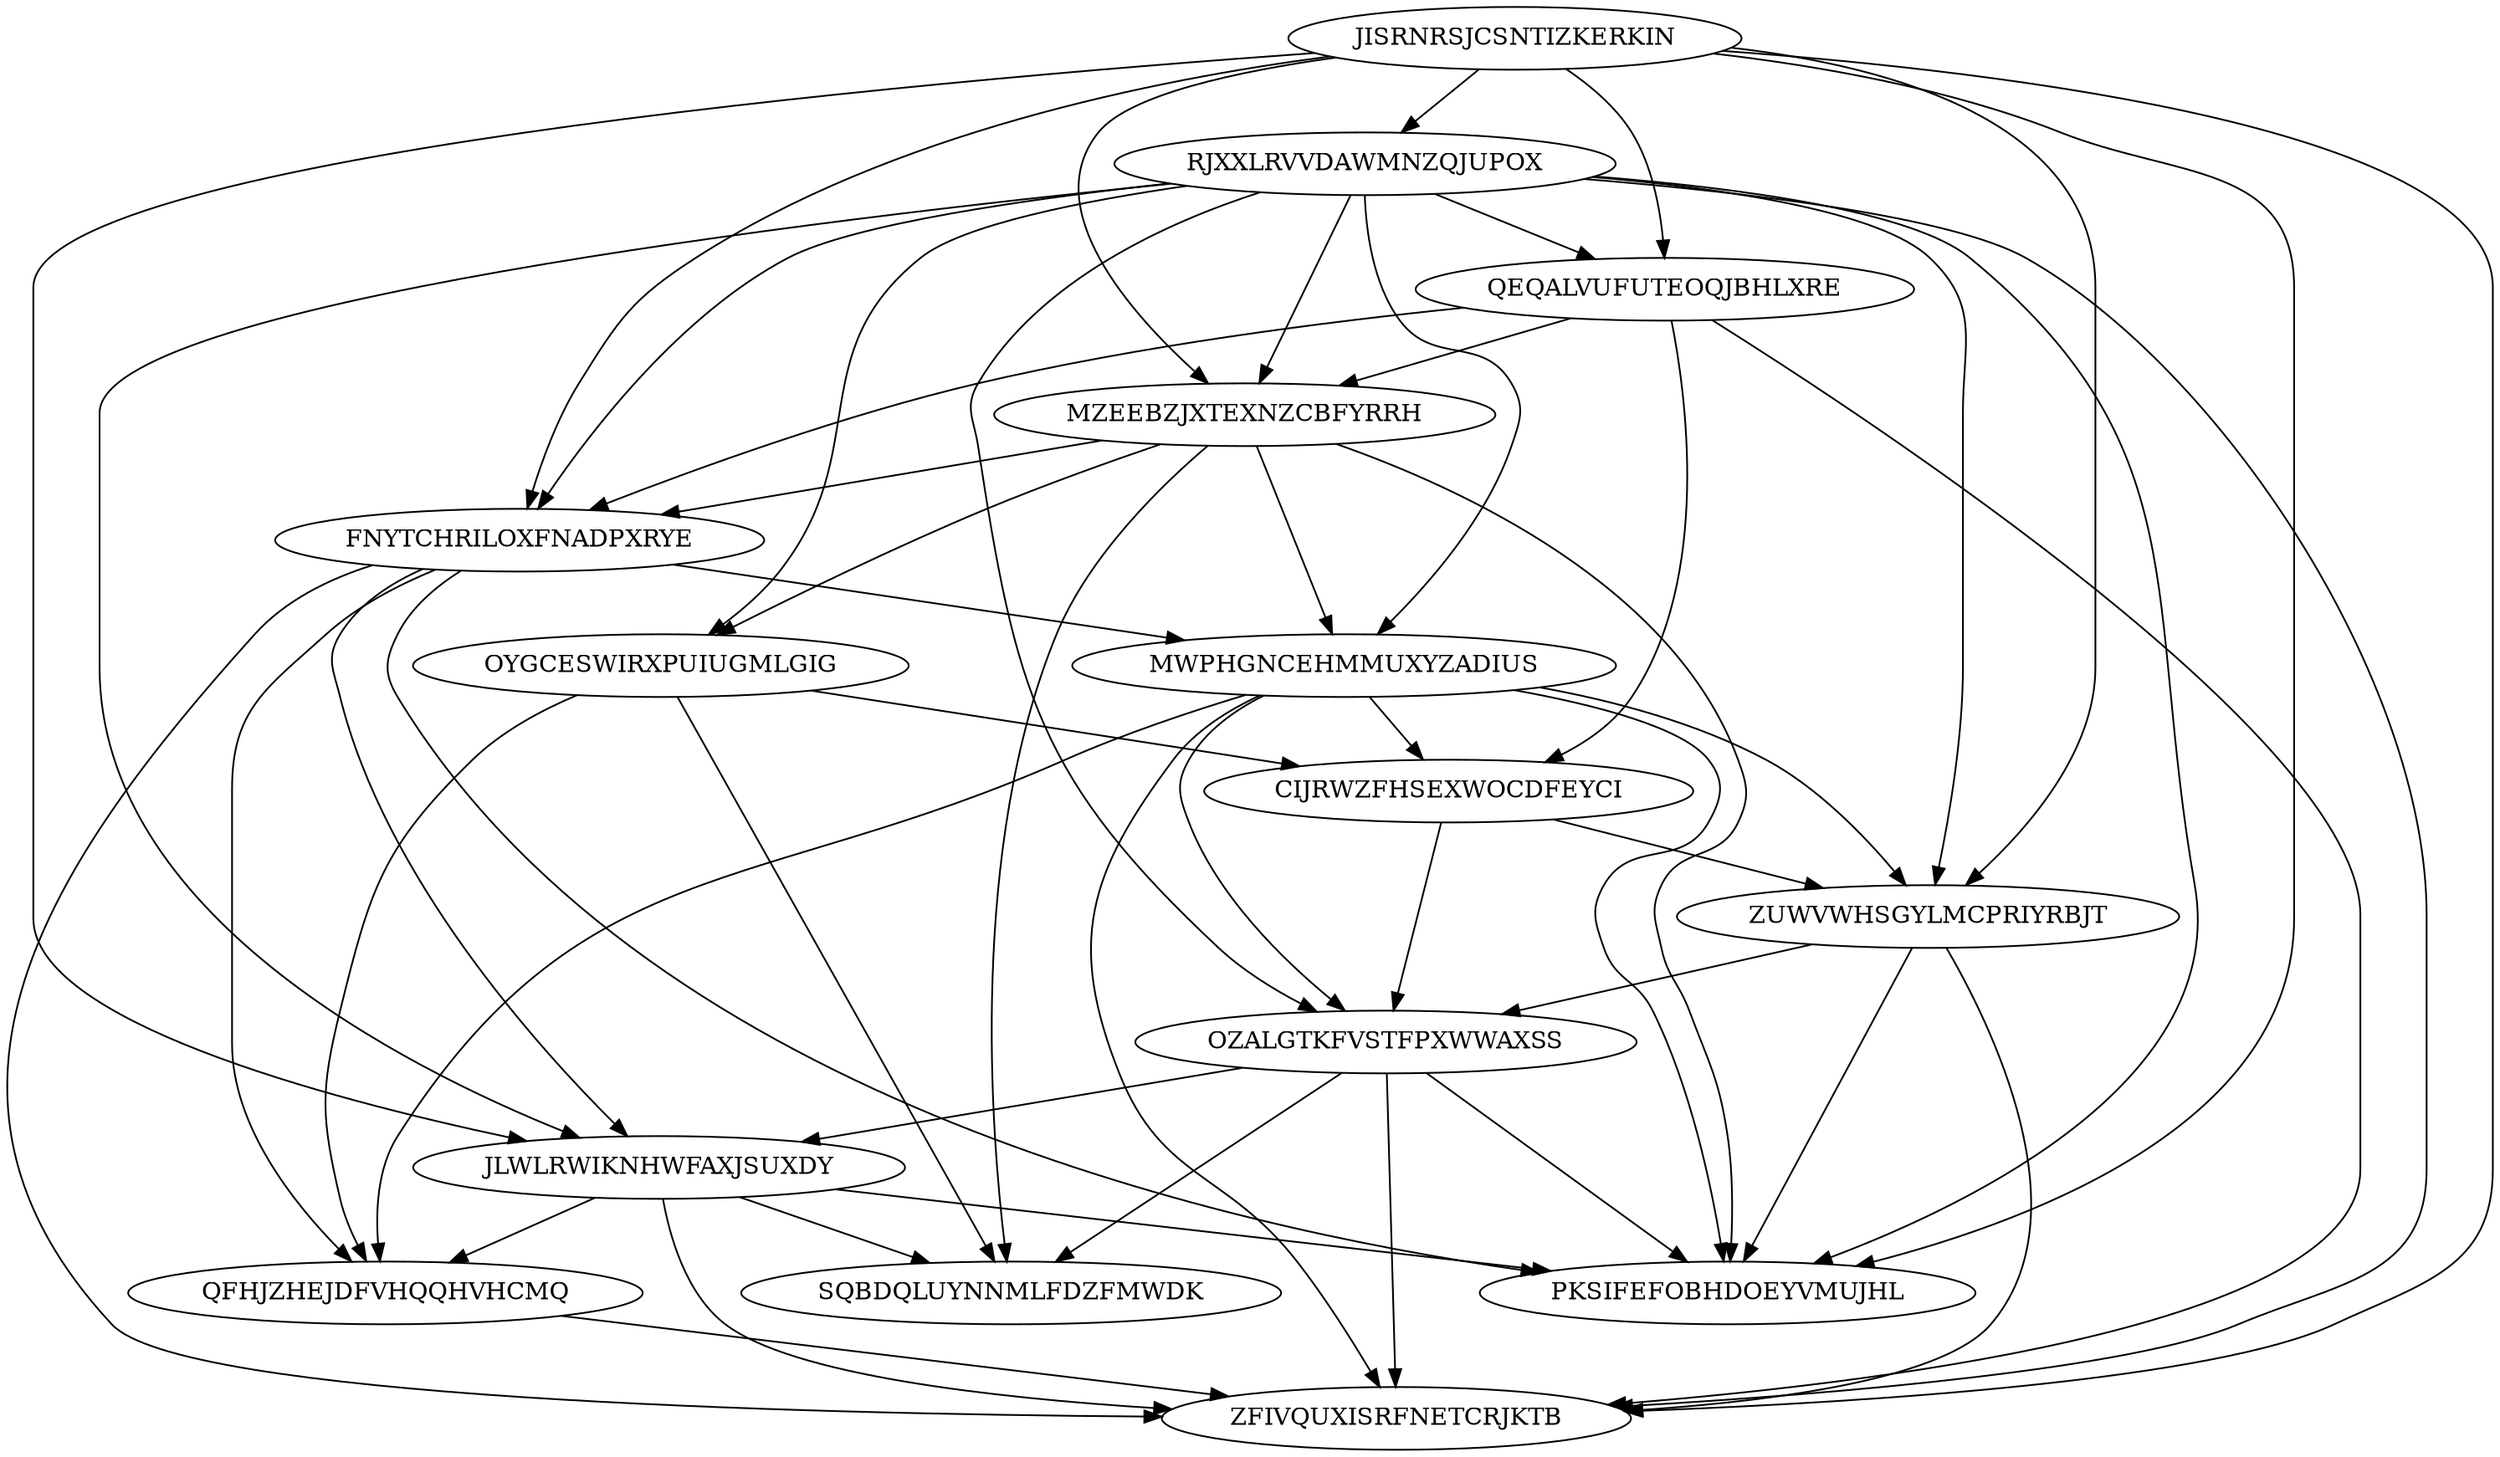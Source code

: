 digraph N15M55 {
	JISRNRSJCSNTIZKERKIN	[Weight=19];
	RJXXLRVVDAWMNZQJUPOX	[Weight=17];
	QEQALVUFUTEOQJBHLXRE	[Weight=14];
	MZEEBZJXTEXNZCBFYRRH	[Weight=14];
	OYGCESWIRXPUIUGMLGIG	[Weight=12];
	FNYTCHRILOXFNADPXRYE	[Weight=12];
	MWPHGNCEHMMUXYZADIUS	[Weight=17];
	CIJRWZFHSEXWOCDFEYCI	[Weight=17];
	ZUWVWHSGYLMCPRIYRBJT	[Weight=11];
	OZALGTKFVSTFPXWWAXSS	[Weight=18];
	JLWLRWIKNHWFAXJSUXDY	[Weight=20];
	QFHJZHEJDFVHQQHVHCMQ	[Weight=16];
	ZFIVQUXISRFNETCRJKTB	[Weight=11];
	SQBDQLUYNNMLFDZFMWDK	[Weight=19];
	PKSIFEFOBHDOEYVMUJHL	[Weight=20];
	MWPHGNCEHMMUXYZADIUS -> ZFIVQUXISRFNETCRJKTB [Weight=10];
	MZEEBZJXTEXNZCBFYRRH -> FNYTCHRILOXFNADPXRYE [Weight=14];
	RJXXLRVVDAWMNZQJUPOX -> PKSIFEFOBHDOEYVMUJHL [Weight=10];
	RJXXLRVVDAWMNZQJUPOX -> QEQALVUFUTEOQJBHLXRE [Weight=19];
	RJXXLRVVDAWMNZQJUPOX -> OZALGTKFVSTFPXWWAXSS [Weight=16];
	FNYTCHRILOXFNADPXRYE -> JLWLRWIKNHWFAXJSUXDY [Weight=15];
	JISRNRSJCSNTIZKERKIN -> ZFIVQUXISRFNETCRJKTB [Weight=10];
	RJXXLRVVDAWMNZQJUPOX -> MZEEBZJXTEXNZCBFYRRH [Weight=19];
	OZALGTKFVSTFPXWWAXSS -> PKSIFEFOBHDOEYVMUJHL [Weight=18];
	QFHJZHEJDFVHQQHVHCMQ -> ZFIVQUXISRFNETCRJKTB [Weight=16];
	OYGCESWIRXPUIUGMLGIG -> QFHJZHEJDFVHQQHVHCMQ [Weight=18];
	OZALGTKFVSTFPXWWAXSS -> ZFIVQUXISRFNETCRJKTB [Weight=17];
	FNYTCHRILOXFNADPXRYE -> ZFIVQUXISRFNETCRJKTB [Weight=19];
	RJXXLRVVDAWMNZQJUPOX -> FNYTCHRILOXFNADPXRYE [Weight=11];
	MWPHGNCEHMMUXYZADIUS -> ZUWVWHSGYLMCPRIYRBJT [Weight=19];
	JLWLRWIKNHWFAXJSUXDY -> PKSIFEFOBHDOEYVMUJHL [Weight=13];
	QEQALVUFUTEOQJBHLXRE -> ZFIVQUXISRFNETCRJKTB [Weight=17];
	CIJRWZFHSEXWOCDFEYCI -> OZALGTKFVSTFPXWWAXSS [Weight=18];
	OZALGTKFVSTFPXWWAXSS -> SQBDQLUYNNMLFDZFMWDK [Weight=14];
	JISRNRSJCSNTIZKERKIN -> QEQALVUFUTEOQJBHLXRE [Weight=12];
	JLWLRWIKNHWFAXJSUXDY -> SQBDQLUYNNMLFDZFMWDK [Weight=17];
	MZEEBZJXTEXNZCBFYRRH -> PKSIFEFOBHDOEYVMUJHL [Weight=16];
	FNYTCHRILOXFNADPXRYE -> PKSIFEFOBHDOEYVMUJHL [Weight=17];
	JISRNRSJCSNTIZKERKIN -> FNYTCHRILOXFNADPXRYE [Weight=19];
	MZEEBZJXTEXNZCBFYRRH -> MWPHGNCEHMMUXYZADIUS [Weight=18];
	ZUWVWHSGYLMCPRIYRBJT -> PKSIFEFOBHDOEYVMUJHL [Weight=17];
	ZUWVWHSGYLMCPRIYRBJT -> OZALGTKFVSTFPXWWAXSS [Weight=16];
	RJXXLRVVDAWMNZQJUPOX -> ZFIVQUXISRFNETCRJKTB [Weight=10];
	MZEEBZJXTEXNZCBFYRRH -> OYGCESWIRXPUIUGMLGIG [Weight=13];
	MWPHGNCEHMMUXYZADIUS -> OZALGTKFVSTFPXWWAXSS [Weight=18];
	CIJRWZFHSEXWOCDFEYCI -> ZUWVWHSGYLMCPRIYRBJT [Weight=20];
	QEQALVUFUTEOQJBHLXRE -> FNYTCHRILOXFNADPXRYE [Weight=15];
	JISRNRSJCSNTIZKERKIN -> RJXXLRVVDAWMNZQJUPOX [Weight=16];
	OYGCESWIRXPUIUGMLGIG -> SQBDQLUYNNMLFDZFMWDK [Weight=16];
	OYGCESWIRXPUIUGMLGIG -> CIJRWZFHSEXWOCDFEYCI [Weight=16];
	FNYTCHRILOXFNADPXRYE -> MWPHGNCEHMMUXYZADIUS [Weight=12];
	ZUWVWHSGYLMCPRIYRBJT -> ZFIVQUXISRFNETCRJKTB [Weight=13];
	OZALGTKFVSTFPXWWAXSS -> JLWLRWIKNHWFAXJSUXDY [Weight=19];
	RJXXLRVVDAWMNZQJUPOX -> JLWLRWIKNHWFAXJSUXDY [Weight=15];
	QEQALVUFUTEOQJBHLXRE -> CIJRWZFHSEXWOCDFEYCI [Weight=12];
	JISRNRSJCSNTIZKERKIN -> PKSIFEFOBHDOEYVMUJHL [Weight=10];
	JISRNRSJCSNTIZKERKIN -> JLWLRWIKNHWFAXJSUXDY [Weight=20];
	MWPHGNCEHMMUXYZADIUS -> PKSIFEFOBHDOEYVMUJHL [Weight=17];
	MZEEBZJXTEXNZCBFYRRH -> SQBDQLUYNNMLFDZFMWDK [Weight=14];
	RJXXLRVVDAWMNZQJUPOX -> ZUWVWHSGYLMCPRIYRBJT [Weight=16];
	RJXXLRVVDAWMNZQJUPOX -> OYGCESWIRXPUIUGMLGIG [Weight=12];
	JLWLRWIKNHWFAXJSUXDY -> ZFIVQUXISRFNETCRJKTB [Weight=10];
	MWPHGNCEHMMUXYZADIUS -> QFHJZHEJDFVHQQHVHCMQ [Weight=12];
	JISRNRSJCSNTIZKERKIN -> ZUWVWHSGYLMCPRIYRBJT [Weight=13];
	JLWLRWIKNHWFAXJSUXDY -> QFHJZHEJDFVHQQHVHCMQ [Weight=16];
	MWPHGNCEHMMUXYZADIUS -> CIJRWZFHSEXWOCDFEYCI [Weight=10];
	FNYTCHRILOXFNADPXRYE -> QFHJZHEJDFVHQQHVHCMQ [Weight=19];
	RJXXLRVVDAWMNZQJUPOX -> MWPHGNCEHMMUXYZADIUS [Weight=11];
	QEQALVUFUTEOQJBHLXRE -> MZEEBZJXTEXNZCBFYRRH [Weight=15];
	JISRNRSJCSNTIZKERKIN -> MZEEBZJXTEXNZCBFYRRH [Weight=18];
}
